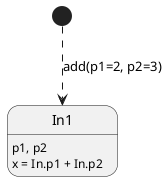 @startuml
[*] -[dashed]-> In1 : add(p1=2, p2=3)

In1 : p1, p2
In1 : x = In.p1 + In.p2

@enduml